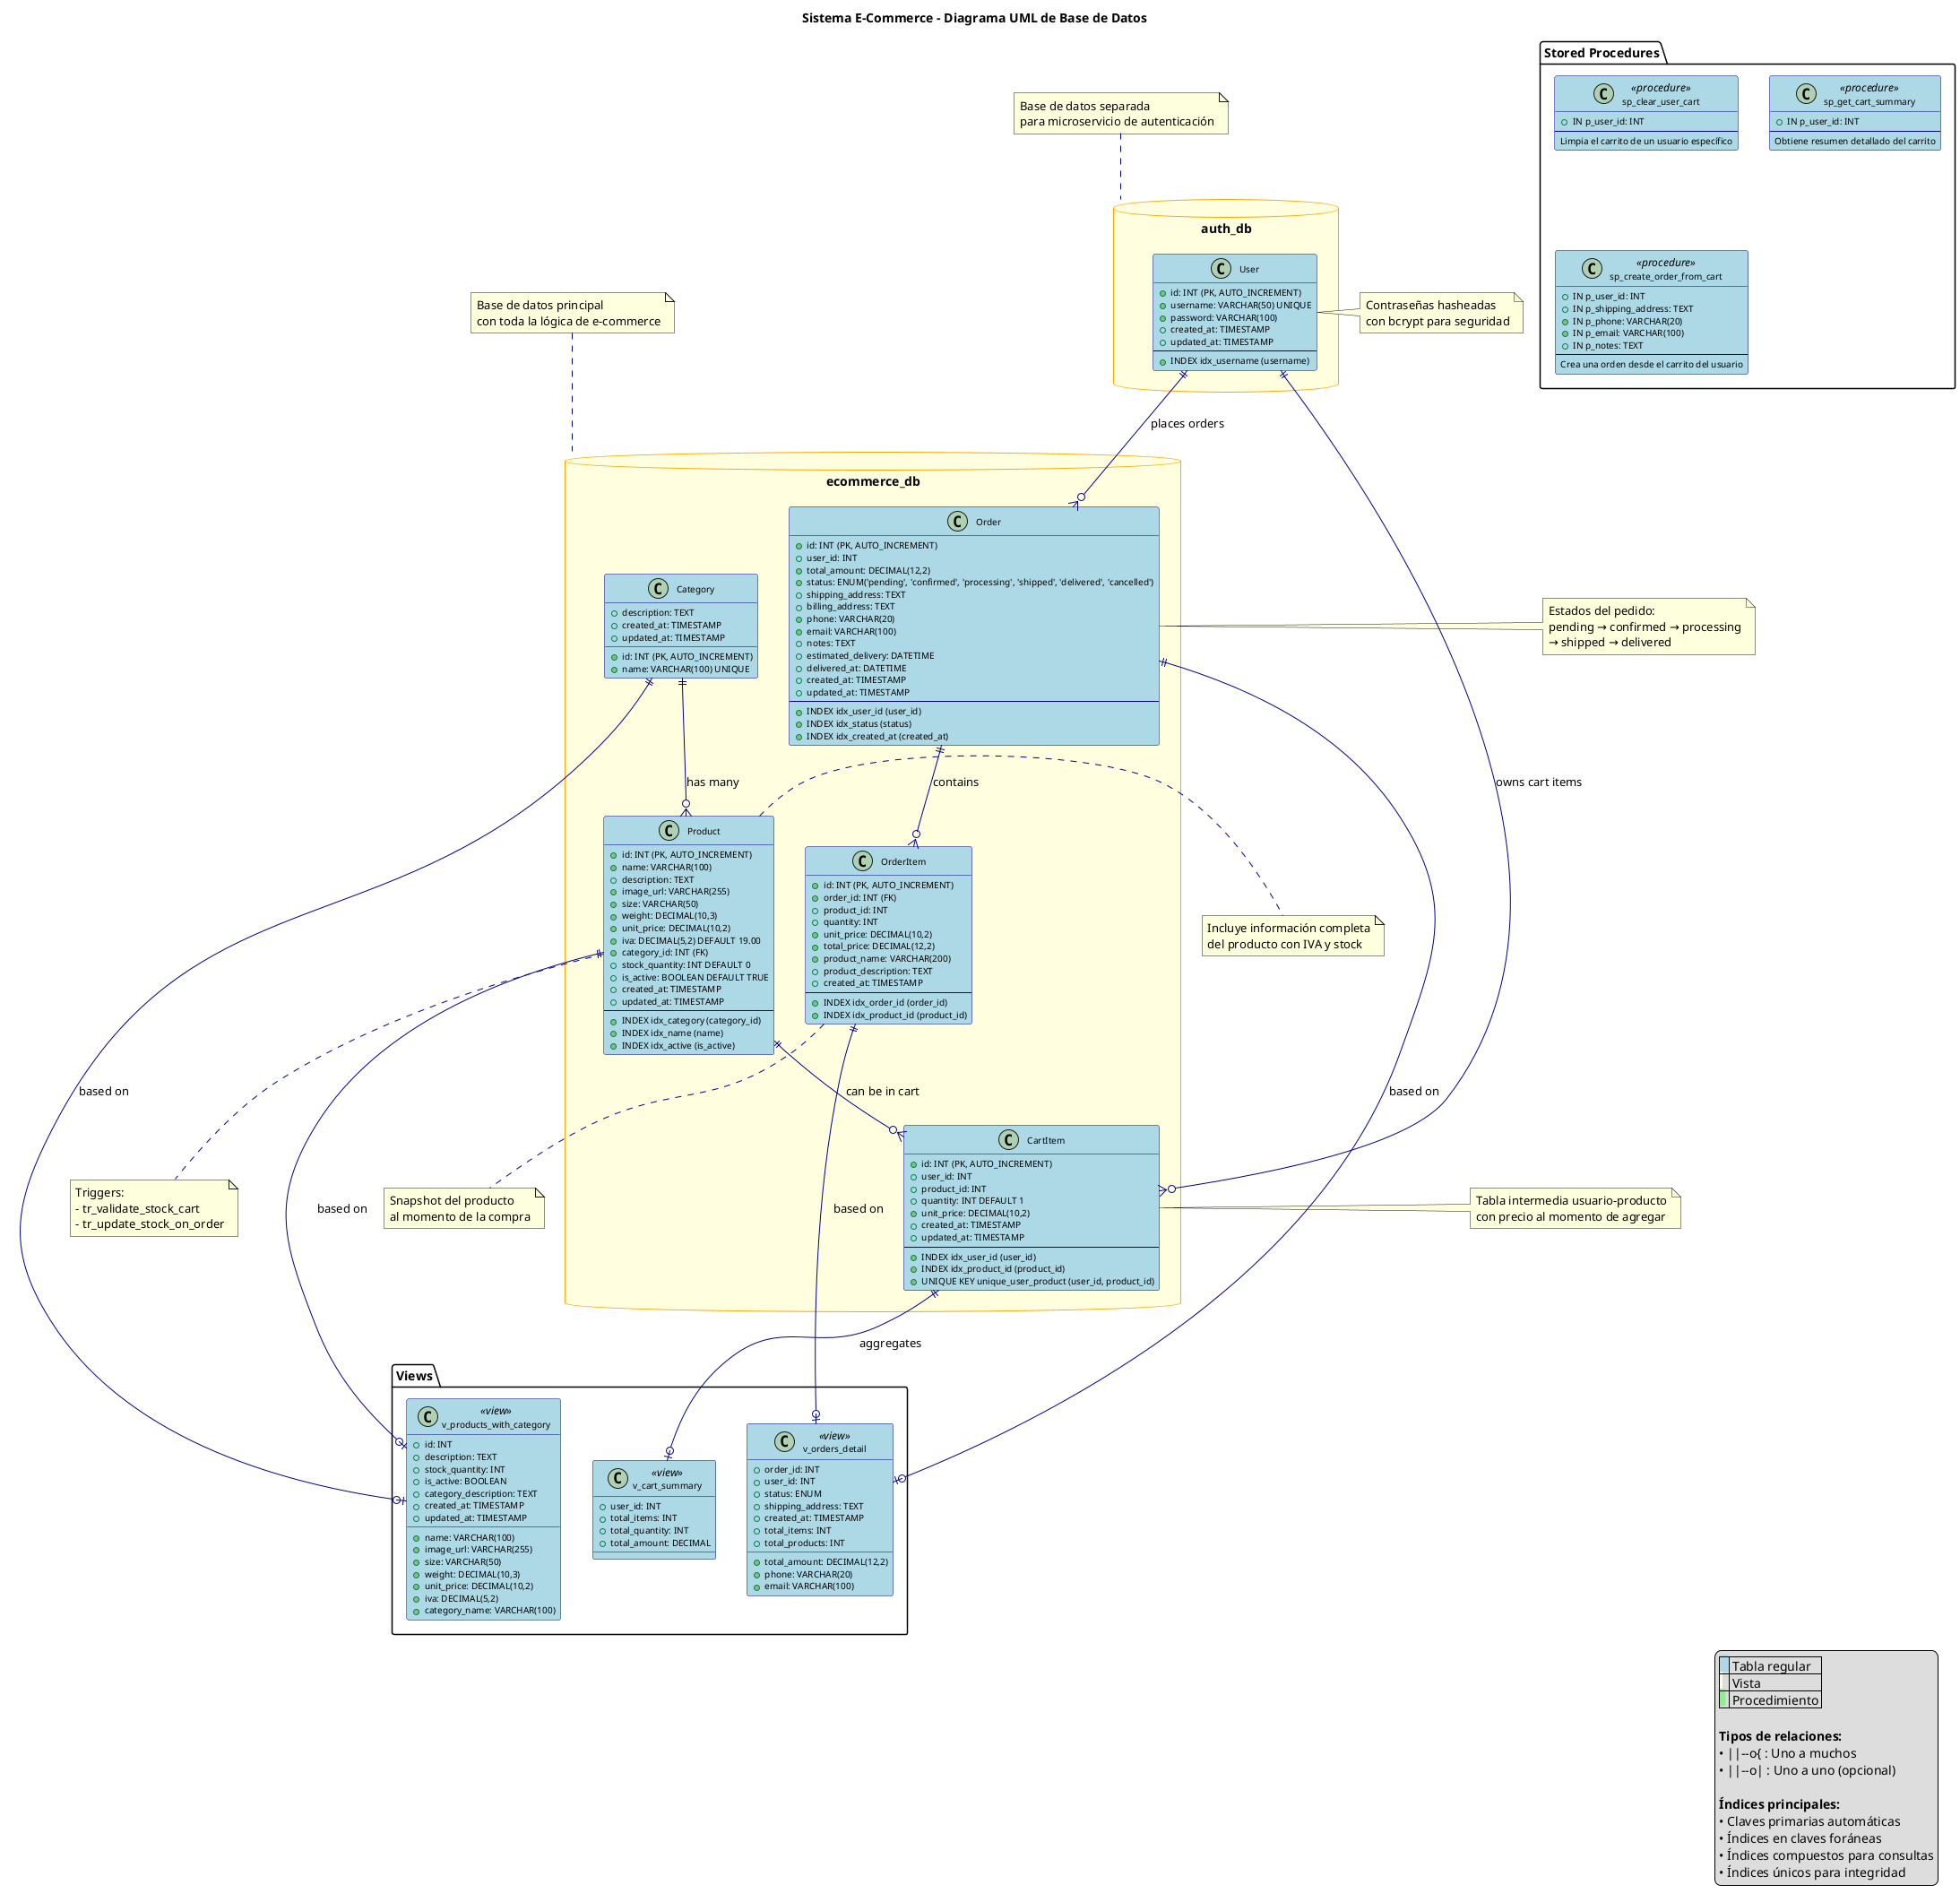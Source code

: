 @startuml Database_UML_Diagram
!define RECTANGLE class

title Sistema E-Commerce - Diagrama UML de Base de Datos

' Configuración de colores y estilos
skinparam class {
    BackgroundColor LightBlue
    BorderColor DarkBlue
    ArrowColor DarkBlue
    AttributeFontColor Black
    AttributeFontSize 10
}

skinparam database {
    BackgroundColor LightYellow
    BorderColor Orange
}

' Base de datos de Autenticación
database "auth_db" as authdb {

    class User {
        +id: INT (PK, AUTO_INCREMENT)
        +username: VARCHAR(50) UNIQUE
        +password: VARCHAR(100)
        +created_at: TIMESTAMP
        +updated_at: TIMESTAMP
        --
        +INDEX idx_username (username)
    }
}

' Base de datos principal de E-commerce
database "ecommerce_db" as ecommercedb {

    class Category {
        +id: INT (PK, AUTO_INCREMENT)
        +name: VARCHAR(100) UNIQUE
        +description: TEXT
        +created_at: TIMESTAMP
        +updated_at: TIMESTAMP
    }

    class Product {
        +id: INT (PK, AUTO_INCREMENT)
        +name: VARCHAR(100)
        +description: TEXT
        +image_url: VARCHAR(255)
        +size: VARCHAR(50)
        +weight: DECIMAL(10,3)
        +unit_price: DECIMAL(10,2)
        +iva: DECIMAL(5,2) DEFAULT 19.00
        +category_id: INT (FK)
        +stock_quantity: INT DEFAULT 0
        +is_active: BOOLEAN DEFAULT TRUE
        +created_at: TIMESTAMP
        +updated_at: TIMESTAMP
        --
        +INDEX idx_category (category_id)
        +INDEX idx_name (name)
        +INDEX idx_active (is_active)
    }

    class CartItem {
        +id: INT (PK, AUTO_INCREMENT)
        +user_id: INT
        +product_id: INT
        +quantity: INT DEFAULT 1
        +unit_price: DECIMAL(10,2)
        +created_at: TIMESTAMP
        +updated_at: TIMESTAMP
        --
        +INDEX idx_user_id (user_id)
        +INDEX idx_product_id (product_id)
        +UNIQUE KEY unique_user_product (user_id, product_id)
    }

    class Order {
        +id: INT (PK, AUTO_INCREMENT)
        +user_id: INT
        +total_amount: DECIMAL(12,2)
        +status: ENUM('pending', 'confirmed', 'processing', 'shipped', 'delivered', 'cancelled')
        +shipping_address: TEXT
        +billing_address: TEXT
        +phone: VARCHAR(20)
        +email: VARCHAR(100)
        +notes: TEXT
        +estimated_delivery: DATETIME
        +delivered_at: DATETIME
        +created_at: TIMESTAMP
        +updated_at: TIMESTAMP
        --
        +INDEX idx_user_id (user_id)
        +INDEX idx_status (status)
        +INDEX idx_created_at (created_at)
    }

    class OrderItem {
        +id: INT (PK, AUTO_INCREMENT)
        +order_id: INT (FK)
        +product_id: INT
        +quantity: INT
        +unit_price: DECIMAL(10,2)
        +total_price: DECIMAL(12,2)
        +product_name: VARCHAR(200)
        +product_description: TEXT
        +created_at: TIMESTAMP
        --
        +INDEX idx_order_id (order_id)
        +INDEX idx_product_id (product_id)
    }
}

' Vistas del sistema
package "Views" {
    class v_products_with_category <<view>> {
        +id: INT
        +name: VARCHAR(100)
        +description: TEXT
        +image_url: VARCHAR(255)
        +size: VARCHAR(50)
        +weight: DECIMAL(10,3)
        +unit_price: DECIMAL(10,2)
        +iva: DECIMAL(5,2)
        +stock_quantity: INT
        +is_active: BOOLEAN
        +category_name: VARCHAR(100)
        +category_description: TEXT
        +created_at: TIMESTAMP
        +updated_at: TIMESTAMP
    }

    class v_cart_summary <<view>> {
        +user_id: INT
        +total_items: INT
        +total_quantity: INT
        +total_amount: DECIMAL
    }

    class v_orders_detail <<view>> {
        +order_id: INT
        +user_id: INT
        +total_amount: DECIMAL(12,2)
        +status: ENUM
        +shipping_address: TEXT
        +phone: VARCHAR(20)
        +email: VARCHAR(100)
        +created_at: TIMESTAMP
        +total_items: INT
        +total_products: INT
    }
}

' Procedimientos almacenados
package "Stored Procedures" {
    class sp_clear_user_cart <<procedure>> {
        +IN p_user_id: INT
        --
        Limpia el carrito de un usuario específico
    }

    class sp_get_cart_summary <<procedure>> {
        +IN p_user_id: INT
        --
        Obtiene resumen detallado del carrito
    }

    class sp_create_order_from_cart <<procedure>> {
        +IN p_user_id: INT
        +IN p_shipping_address: TEXT
        +IN p_phone: VARCHAR(20)
        +IN p_email: VARCHAR(100)
        +IN p_notes: TEXT
        --
        Crea una orden desde el carrito del usuario
    }
}

' Relaciones entre tablas
Category ||--o{ Product : "has many"
Product ||--o{ CartItem : "can be in cart"
Order ||--o{ OrderItem : "contains"

' Relaciones con usuarios (externa)
User ||--o{ CartItem : "owns cart items"
User ||--o{ Order : "places orders"

' Relaciones de las vistas
Product ||--o| v_products_with_category : "based on"
Category ||--o| v_products_with_category : "based on"
CartItem ||--o| v_cart_summary : "aggregates"
Order ||--o| v_orders_detail : "based on"
OrderItem ||--o| v_orders_detail : "based on"

' Notas explicativas
note top of authdb : Base de datos separada\npara microservicio de autenticación
note top of ecommercedb : Base de datos principal\ncon toda la lógica de e-commerce
note right of User : Contraseñas hasheadas\ncon bcrypt para seguridad
note right of Product : Incluye información completa\ndel producto con IVA y stock
note right of CartItem : Tabla intermedia usuario-producto\ncon precio al momento de agregar
note right of Order : Estados del pedido:\npending → confirmed → processing\n→ shipped → delivered
note bottom of OrderItem : Snapshot del producto\nal momento de la compra

' Triggers y restricciones
note bottom of Product : Triggers:\n- tr_validate_stock_cart\n- tr_update_stock_on_order

' Leyenda
legend right
    |<back:lightblue>   | Tabla regular |
    |<back:lightyellow> | Vista |
    |<back:lightgreen>  | Procedimiento |

    **Tipos de relaciones:**
    • ||--o{ : Uno a muchos
    • ||--o| : Uno a uno (opcional)

    **Índices principales:**
    • Claves primarias automáticas
    • Índices en claves foráneas
    • Índices compuestos para consultas
    • Índices únicos para integridad
endlegend

@enduml
